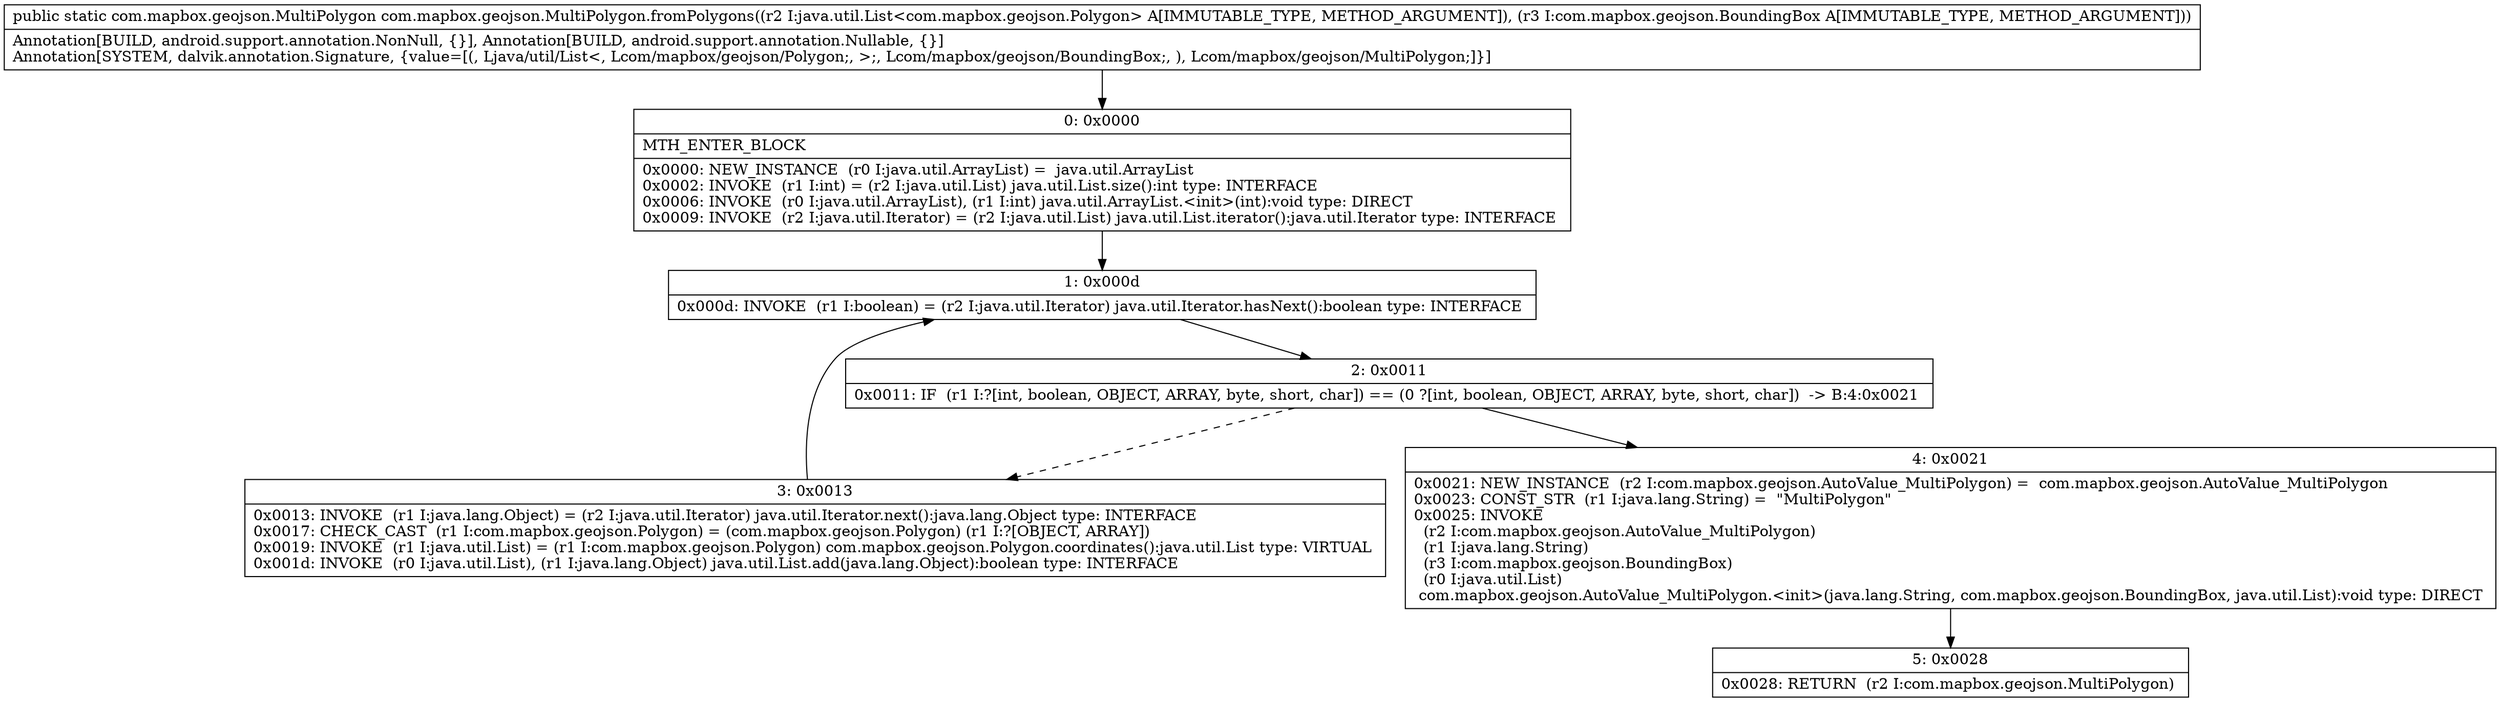 digraph "CFG forcom.mapbox.geojson.MultiPolygon.fromPolygons(Ljava\/util\/List;Lcom\/mapbox\/geojson\/BoundingBox;)Lcom\/mapbox\/geojson\/MultiPolygon;" {
Node_0 [shape=record,label="{0\:\ 0x0000|MTH_ENTER_BLOCK\l|0x0000: NEW_INSTANCE  (r0 I:java.util.ArrayList) =  java.util.ArrayList \l0x0002: INVOKE  (r1 I:int) = (r2 I:java.util.List) java.util.List.size():int type: INTERFACE \l0x0006: INVOKE  (r0 I:java.util.ArrayList), (r1 I:int) java.util.ArrayList.\<init\>(int):void type: DIRECT \l0x0009: INVOKE  (r2 I:java.util.Iterator) = (r2 I:java.util.List) java.util.List.iterator():java.util.Iterator type: INTERFACE \l}"];
Node_1 [shape=record,label="{1\:\ 0x000d|0x000d: INVOKE  (r1 I:boolean) = (r2 I:java.util.Iterator) java.util.Iterator.hasNext():boolean type: INTERFACE \l}"];
Node_2 [shape=record,label="{2\:\ 0x0011|0x0011: IF  (r1 I:?[int, boolean, OBJECT, ARRAY, byte, short, char]) == (0 ?[int, boolean, OBJECT, ARRAY, byte, short, char])  \-\> B:4:0x0021 \l}"];
Node_3 [shape=record,label="{3\:\ 0x0013|0x0013: INVOKE  (r1 I:java.lang.Object) = (r2 I:java.util.Iterator) java.util.Iterator.next():java.lang.Object type: INTERFACE \l0x0017: CHECK_CAST  (r1 I:com.mapbox.geojson.Polygon) = (com.mapbox.geojson.Polygon) (r1 I:?[OBJECT, ARRAY]) \l0x0019: INVOKE  (r1 I:java.util.List) = (r1 I:com.mapbox.geojson.Polygon) com.mapbox.geojson.Polygon.coordinates():java.util.List type: VIRTUAL \l0x001d: INVOKE  (r0 I:java.util.List), (r1 I:java.lang.Object) java.util.List.add(java.lang.Object):boolean type: INTERFACE \l}"];
Node_4 [shape=record,label="{4\:\ 0x0021|0x0021: NEW_INSTANCE  (r2 I:com.mapbox.geojson.AutoValue_MultiPolygon) =  com.mapbox.geojson.AutoValue_MultiPolygon \l0x0023: CONST_STR  (r1 I:java.lang.String) =  \"MultiPolygon\" \l0x0025: INVOKE  \l  (r2 I:com.mapbox.geojson.AutoValue_MultiPolygon)\l  (r1 I:java.lang.String)\l  (r3 I:com.mapbox.geojson.BoundingBox)\l  (r0 I:java.util.List)\l com.mapbox.geojson.AutoValue_MultiPolygon.\<init\>(java.lang.String, com.mapbox.geojson.BoundingBox, java.util.List):void type: DIRECT \l}"];
Node_5 [shape=record,label="{5\:\ 0x0028|0x0028: RETURN  (r2 I:com.mapbox.geojson.MultiPolygon) \l}"];
MethodNode[shape=record,label="{public static com.mapbox.geojson.MultiPolygon com.mapbox.geojson.MultiPolygon.fromPolygons((r2 I:java.util.List\<com.mapbox.geojson.Polygon\> A[IMMUTABLE_TYPE, METHOD_ARGUMENT]), (r3 I:com.mapbox.geojson.BoundingBox A[IMMUTABLE_TYPE, METHOD_ARGUMENT]))  | Annotation[BUILD, android.support.annotation.NonNull, \{\}], Annotation[BUILD, android.support.annotation.Nullable, \{\}]\lAnnotation[SYSTEM, dalvik.annotation.Signature, \{value=[(, Ljava\/util\/List\<, Lcom\/mapbox\/geojson\/Polygon;, \>;, Lcom\/mapbox\/geojson\/BoundingBox;, ), Lcom\/mapbox\/geojson\/MultiPolygon;]\}]\l}"];
MethodNode -> Node_0;
Node_0 -> Node_1;
Node_1 -> Node_2;
Node_2 -> Node_3[style=dashed];
Node_2 -> Node_4;
Node_3 -> Node_1;
Node_4 -> Node_5;
}

